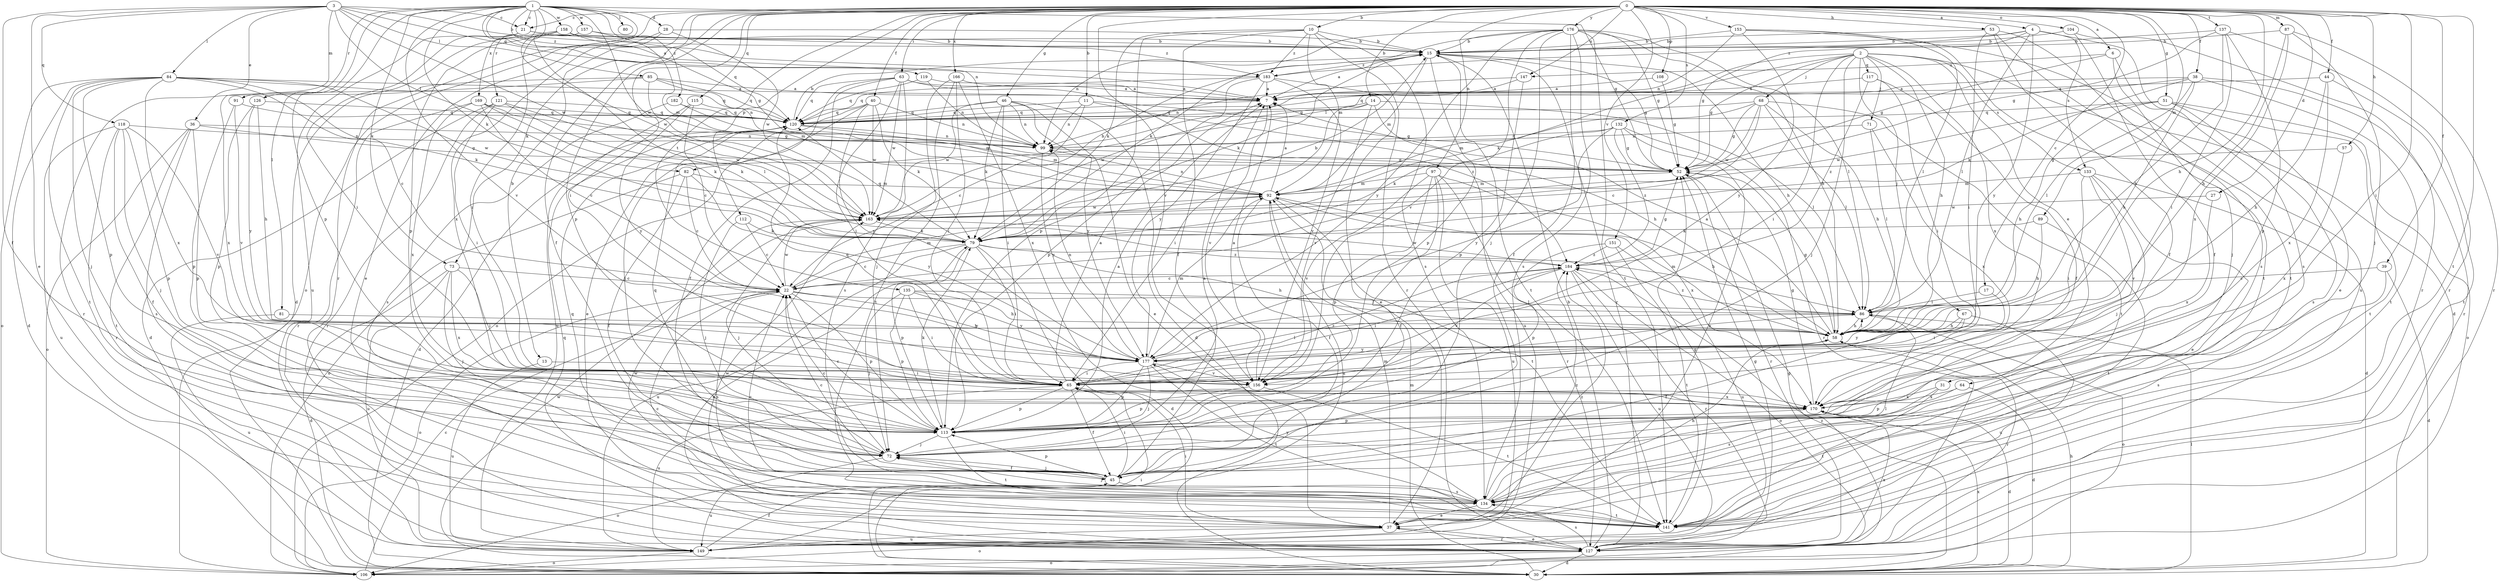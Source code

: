 strict digraph  {
0;
1;
2;
3;
4;
6;
7;
10;
11;
13;
14;
15;
17;
21;
22;
27;
28;
30;
31;
36;
37;
38;
39;
40;
44;
45;
46;
51;
52;
53;
57;
58;
63;
64;
65;
67;
68;
71;
72;
73;
79;
80;
81;
82;
84;
85;
86;
87;
89;
91;
92;
97;
99;
104;
106;
108;
112;
113;
115;
117;
118;
119;
120;
121;
126;
127;
132;
133;
134;
135;
137;
141;
147;
149;
151;
153;
156;
157;
158;
163;
166;
169;
170;
176;
177;
182;
183;
184;
0 -> 4  [label=a];
0 -> 6  [label=a];
0 -> 10  [label=b];
0 -> 11  [label=b];
0 -> 13  [label=b];
0 -> 14  [label=b];
0 -> 17  [label=c];
0 -> 21  [label=c];
0 -> 27  [label=d];
0 -> 38  [label=f];
0 -> 39  [label=f];
0 -> 40  [label=f];
0 -> 44  [label=f];
0 -> 45  [label=f];
0 -> 46  [label=g];
0 -> 51  [label=g];
0 -> 53  [label=h];
0 -> 57  [label=h];
0 -> 58  [label=h];
0 -> 63  [label=i];
0 -> 64  [label=i];
0 -> 65  [label=i];
0 -> 73  [label=k];
0 -> 87  [label=m];
0 -> 89  [label=m];
0 -> 97  [label=n];
0 -> 104  [label=o];
0 -> 106  [label=o];
0 -> 108  [label=p];
0 -> 112  [label=p];
0 -> 113  [label=p];
0 -> 115  [label=q];
0 -> 132  [label=s];
0 -> 135  [label=t];
0 -> 137  [label=t];
0 -> 141  [label=t];
0 -> 147  [label=u];
0 -> 151  [label=v];
0 -> 153  [label=v];
0 -> 156  [label=v];
0 -> 166  [label=x];
0 -> 176  [label=y];
1 -> 7  [label=a];
1 -> 21  [label=c];
1 -> 28  [label=d];
1 -> 52  [label=g];
1 -> 73  [label=k];
1 -> 79  [label=k];
1 -> 80  [label=l];
1 -> 81  [label=l];
1 -> 99  [label=n];
1 -> 113  [label=p];
1 -> 121  [label=r];
1 -> 126  [label=r];
1 -> 127  [label=r];
1 -> 156  [label=v];
1 -> 157  [label=w];
1 -> 158  [label=w];
1 -> 163  [label=w];
1 -> 169  [label=x];
1 -> 182  [label=z];
1 -> 183  [label=z];
2 -> 30  [label=d];
2 -> 31  [label=e];
2 -> 52  [label=g];
2 -> 58  [label=h];
2 -> 65  [label=i];
2 -> 67  [label=j];
2 -> 68  [label=j];
2 -> 71  [label=j];
2 -> 72  [label=j];
2 -> 79  [label=k];
2 -> 82  [label=l];
2 -> 117  [label=q];
2 -> 133  [label=s];
2 -> 170  [label=x];
3 -> 15  [label=b];
3 -> 21  [label=c];
3 -> 36  [label=e];
3 -> 37  [label=e];
3 -> 45  [label=f];
3 -> 82  [label=l];
3 -> 84  [label=l];
3 -> 85  [label=l];
3 -> 91  [label=m];
3 -> 118  [label=q];
3 -> 119  [label=q];
3 -> 163  [label=w];
4 -> 15  [label=b];
4 -> 52  [label=g];
4 -> 86  [label=l];
4 -> 133  [label=s];
4 -> 134  [label=s];
4 -> 177  [label=y];
4 -> 183  [label=z];
6 -> 37  [label=e];
6 -> 52  [label=g];
6 -> 72  [label=j];
6 -> 147  [label=u];
7 -> 120  [label=q];
7 -> 156  [label=v];
10 -> 15  [label=b];
10 -> 45  [label=f];
10 -> 79  [label=k];
10 -> 92  [label=m];
10 -> 113  [label=p];
10 -> 127  [label=r];
10 -> 134  [label=s];
10 -> 183  [label=z];
11 -> 22  [label=c];
11 -> 52  [label=g];
11 -> 58  [label=h];
11 -> 99  [label=n];
11 -> 120  [label=q];
13 -> 65  [label=i];
13 -> 149  [label=u];
14 -> 65  [label=i];
14 -> 86  [label=l];
14 -> 120  [label=q];
14 -> 149  [label=u];
14 -> 156  [label=v];
14 -> 163  [label=w];
15 -> 7  [label=a];
15 -> 52  [label=g];
15 -> 58  [label=h];
15 -> 79  [label=k];
15 -> 92  [label=m];
15 -> 113  [label=p];
15 -> 127  [label=r];
15 -> 141  [label=t];
15 -> 183  [label=z];
17 -> 65  [label=i];
17 -> 86  [label=l];
21 -> 15  [label=b];
21 -> 65  [label=i];
21 -> 149  [label=u];
21 -> 183  [label=z];
22 -> 86  [label=l];
22 -> 92  [label=m];
22 -> 106  [label=o];
22 -> 113  [label=p];
22 -> 134  [label=s];
22 -> 163  [label=w];
22 -> 177  [label=y];
27 -> 163  [label=w];
27 -> 170  [label=x];
28 -> 15  [label=b];
28 -> 37  [label=e];
28 -> 163  [label=w];
28 -> 170  [label=x];
30 -> 58  [label=h];
30 -> 65  [label=i];
30 -> 86  [label=l];
30 -> 92  [label=m];
30 -> 163  [label=w];
30 -> 170  [label=x];
30 -> 184  [label=z];
31 -> 134  [label=s];
31 -> 141  [label=t];
31 -> 170  [label=x];
36 -> 52  [label=g];
36 -> 99  [label=n];
36 -> 106  [label=o];
36 -> 113  [label=p];
36 -> 134  [label=s];
36 -> 141  [label=t];
37 -> 65  [label=i];
37 -> 92  [label=m];
37 -> 106  [label=o];
37 -> 127  [label=r];
37 -> 149  [label=u];
37 -> 163  [label=w];
37 -> 184  [label=z];
38 -> 7  [label=a];
38 -> 58  [label=h];
38 -> 79  [label=k];
38 -> 86  [label=l];
38 -> 120  [label=q];
38 -> 127  [label=r];
38 -> 141  [label=t];
39 -> 22  [label=c];
39 -> 30  [label=d];
39 -> 134  [label=s];
40 -> 37  [label=e];
40 -> 72  [label=j];
40 -> 79  [label=k];
40 -> 99  [label=n];
40 -> 120  [label=q];
40 -> 163  [label=w];
40 -> 177  [label=y];
44 -> 7  [label=a];
44 -> 58  [label=h];
44 -> 141  [label=t];
44 -> 170  [label=x];
45 -> 22  [label=c];
45 -> 65  [label=i];
45 -> 72  [label=j];
45 -> 113  [label=p];
45 -> 134  [label=s];
45 -> 149  [label=u];
46 -> 30  [label=d];
46 -> 37  [label=e];
46 -> 65  [label=i];
46 -> 79  [label=k];
46 -> 99  [label=n];
46 -> 120  [label=q];
46 -> 163  [label=w];
46 -> 177  [label=y];
51 -> 58  [label=h];
51 -> 106  [label=o];
51 -> 120  [label=q];
51 -> 134  [label=s];
51 -> 141  [label=t];
51 -> 163  [label=w];
52 -> 92  [label=m];
52 -> 127  [label=r];
53 -> 15  [label=b];
53 -> 45  [label=f];
53 -> 65  [label=i];
53 -> 134  [label=s];
53 -> 141  [label=t];
57 -> 52  [label=g];
57 -> 170  [label=x];
58 -> 7  [label=a];
58 -> 52  [label=g];
58 -> 86  [label=l];
58 -> 92  [label=m];
58 -> 127  [label=r];
58 -> 177  [label=y];
63 -> 7  [label=a];
63 -> 45  [label=f];
63 -> 65  [label=i];
63 -> 106  [label=o];
63 -> 120  [label=q];
63 -> 134  [label=s];
63 -> 163  [label=w];
63 -> 184  [label=z];
64 -> 30  [label=d];
64 -> 113  [label=p];
64 -> 170  [label=x];
65 -> 7  [label=a];
65 -> 45  [label=f];
65 -> 113  [label=p];
65 -> 120  [label=q];
65 -> 149  [label=u];
65 -> 170  [label=x];
65 -> 184  [label=z];
67 -> 45  [label=f];
67 -> 58  [label=h];
67 -> 149  [label=u];
67 -> 177  [label=y];
68 -> 22  [label=c];
68 -> 52  [label=g];
68 -> 58  [label=h];
68 -> 86  [label=l];
68 -> 92  [label=m];
68 -> 120  [label=q];
68 -> 141  [label=t];
68 -> 163  [label=w];
71 -> 86  [label=l];
71 -> 99  [label=n];
71 -> 170  [label=x];
72 -> 7  [label=a];
72 -> 22  [label=c];
72 -> 45  [label=f];
72 -> 106  [label=o];
72 -> 120  [label=q];
73 -> 22  [label=c];
73 -> 30  [label=d];
73 -> 65  [label=i];
73 -> 72  [label=j];
73 -> 149  [label=u];
73 -> 170  [label=x];
79 -> 15  [label=b];
79 -> 22  [label=c];
79 -> 30  [label=d];
79 -> 58  [label=h];
79 -> 65  [label=i];
79 -> 113  [label=p];
79 -> 120  [label=q];
79 -> 149  [label=u];
79 -> 184  [label=z];
81 -> 58  [label=h];
81 -> 149  [label=u];
82 -> 22  [label=c];
82 -> 45  [label=f];
82 -> 92  [label=m];
82 -> 106  [label=o];
82 -> 177  [label=y];
84 -> 7  [label=a];
84 -> 22  [label=c];
84 -> 30  [label=d];
84 -> 72  [label=j];
84 -> 79  [label=k];
84 -> 106  [label=o];
84 -> 113  [label=p];
84 -> 120  [label=q];
84 -> 141  [label=t];
84 -> 163  [label=w];
84 -> 170  [label=x];
85 -> 7  [label=a];
85 -> 92  [label=m];
85 -> 99  [label=n];
85 -> 120  [label=q];
85 -> 127  [label=r];
85 -> 170  [label=x];
86 -> 58  [label=h];
86 -> 65  [label=i];
86 -> 106  [label=o];
86 -> 184  [label=z];
87 -> 15  [label=b];
87 -> 58  [label=h];
87 -> 72  [label=j];
87 -> 127  [label=r];
87 -> 170  [label=x];
89 -> 58  [label=h];
89 -> 79  [label=k];
89 -> 141  [label=t];
91 -> 113  [label=p];
91 -> 120  [label=q];
91 -> 156  [label=v];
92 -> 7  [label=a];
92 -> 45  [label=f];
92 -> 58  [label=h];
92 -> 99  [label=n];
92 -> 141  [label=t];
92 -> 149  [label=u];
92 -> 163  [label=w];
97 -> 45  [label=f];
97 -> 92  [label=m];
97 -> 113  [label=p];
97 -> 127  [label=r];
97 -> 149  [label=u];
97 -> 156  [label=v];
97 -> 170  [label=x];
99 -> 52  [label=g];
99 -> 177  [label=y];
104 -> 15  [label=b];
104 -> 45  [label=f];
104 -> 127  [label=r];
106 -> 22  [label=c];
106 -> 52  [label=g];
108 -> 7  [label=a];
108 -> 52  [label=g];
112 -> 22  [label=c];
112 -> 72  [label=j];
112 -> 79  [label=k];
113 -> 7  [label=a];
113 -> 22  [label=c];
113 -> 72  [label=j];
113 -> 79  [label=k];
113 -> 141  [label=t];
115 -> 22  [label=c];
115 -> 120  [label=q];
115 -> 149  [label=u];
115 -> 177  [label=y];
117 -> 7  [label=a];
117 -> 45  [label=f];
117 -> 65  [label=i];
117 -> 184  [label=z];
118 -> 45  [label=f];
118 -> 72  [label=j];
118 -> 99  [label=n];
118 -> 113  [label=p];
118 -> 127  [label=r];
118 -> 149  [label=u];
118 -> 156  [label=v];
119 -> 7  [label=a];
119 -> 99  [label=n];
119 -> 120  [label=q];
120 -> 15  [label=b];
120 -> 30  [label=d];
120 -> 92  [label=m];
120 -> 99  [label=n];
121 -> 30  [label=d];
121 -> 65  [label=i];
121 -> 79  [label=k];
121 -> 120  [label=q];
121 -> 127  [label=r];
121 -> 163  [label=w];
126 -> 58  [label=h];
126 -> 113  [label=p];
126 -> 120  [label=q];
126 -> 177  [label=y];
127 -> 15  [label=b];
127 -> 30  [label=d];
127 -> 37  [label=e];
127 -> 52  [label=g];
127 -> 79  [label=k];
127 -> 106  [label=o];
127 -> 120  [label=q];
127 -> 134  [label=s];
127 -> 170  [label=x];
132 -> 37  [label=e];
132 -> 52  [label=g];
132 -> 79  [label=k];
132 -> 99  [label=n];
132 -> 127  [label=r];
132 -> 177  [label=y];
132 -> 184  [label=z];
133 -> 30  [label=d];
133 -> 37  [label=e];
133 -> 65  [label=i];
133 -> 72  [label=j];
133 -> 92  [label=m];
133 -> 156  [label=v];
134 -> 22  [label=c];
134 -> 37  [label=e];
134 -> 58  [label=h];
134 -> 72  [label=j];
134 -> 86  [label=l];
134 -> 120  [label=q];
134 -> 141  [label=t];
134 -> 177  [label=y];
134 -> 184  [label=z];
135 -> 58  [label=h];
135 -> 65  [label=i];
135 -> 72  [label=j];
135 -> 86  [label=l];
135 -> 113  [label=p];
135 -> 177  [label=y];
137 -> 15  [label=b];
137 -> 52  [label=g];
137 -> 58  [label=h];
137 -> 65  [label=i];
137 -> 113  [label=p];
137 -> 127  [label=r];
141 -> 22  [label=c];
141 -> 52  [label=g];
141 -> 163  [label=w];
147 -> 7  [label=a];
147 -> 99  [label=n];
147 -> 113  [label=p];
149 -> 45  [label=f];
149 -> 106  [label=o];
151 -> 113  [label=p];
151 -> 141  [label=t];
151 -> 149  [label=u];
151 -> 184  [label=z];
153 -> 15  [label=b];
153 -> 86  [label=l];
153 -> 99  [label=n];
153 -> 141  [label=t];
153 -> 149  [label=u];
153 -> 177  [label=y];
156 -> 7  [label=a];
156 -> 113  [label=p];
156 -> 141  [label=t];
157 -> 15  [label=b];
157 -> 65  [label=i];
157 -> 86  [label=l];
157 -> 92  [label=m];
158 -> 15  [label=b];
158 -> 30  [label=d];
158 -> 52  [label=g];
158 -> 113  [label=p];
158 -> 120  [label=q];
158 -> 163  [label=w];
163 -> 15  [label=b];
163 -> 72  [label=j];
163 -> 79  [label=k];
166 -> 7  [label=a];
166 -> 65  [label=i];
166 -> 72  [label=j];
166 -> 141  [label=t];
166 -> 170  [label=x];
169 -> 22  [label=c];
169 -> 52  [label=g];
169 -> 79  [label=k];
169 -> 120  [label=q];
169 -> 127  [label=r];
169 -> 170  [label=x];
170 -> 30  [label=d];
170 -> 52  [label=g];
170 -> 113  [label=p];
176 -> 15  [label=b];
176 -> 45  [label=f];
176 -> 52  [label=g];
176 -> 58  [label=h];
176 -> 72  [label=j];
176 -> 79  [label=k];
176 -> 86  [label=l];
176 -> 99  [label=n];
176 -> 134  [label=s];
176 -> 141  [label=t];
176 -> 156  [label=v];
176 -> 177  [label=y];
177 -> 65  [label=i];
177 -> 72  [label=j];
177 -> 86  [label=l];
177 -> 92  [label=m];
177 -> 99  [label=n];
177 -> 113  [label=p];
177 -> 141  [label=t];
177 -> 156  [label=v];
182 -> 92  [label=m];
182 -> 120  [label=q];
182 -> 134  [label=s];
183 -> 7  [label=a];
183 -> 37  [label=e];
183 -> 113  [label=p];
183 -> 120  [label=q];
183 -> 156  [label=v];
183 -> 177  [label=y];
184 -> 22  [label=c];
184 -> 52  [label=g];
184 -> 65  [label=i];
184 -> 106  [label=o];
184 -> 127  [label=r];
184 -> 149  [label=u];
184 -> 156  [label=v];
184 -> 163  [label=w];
}
